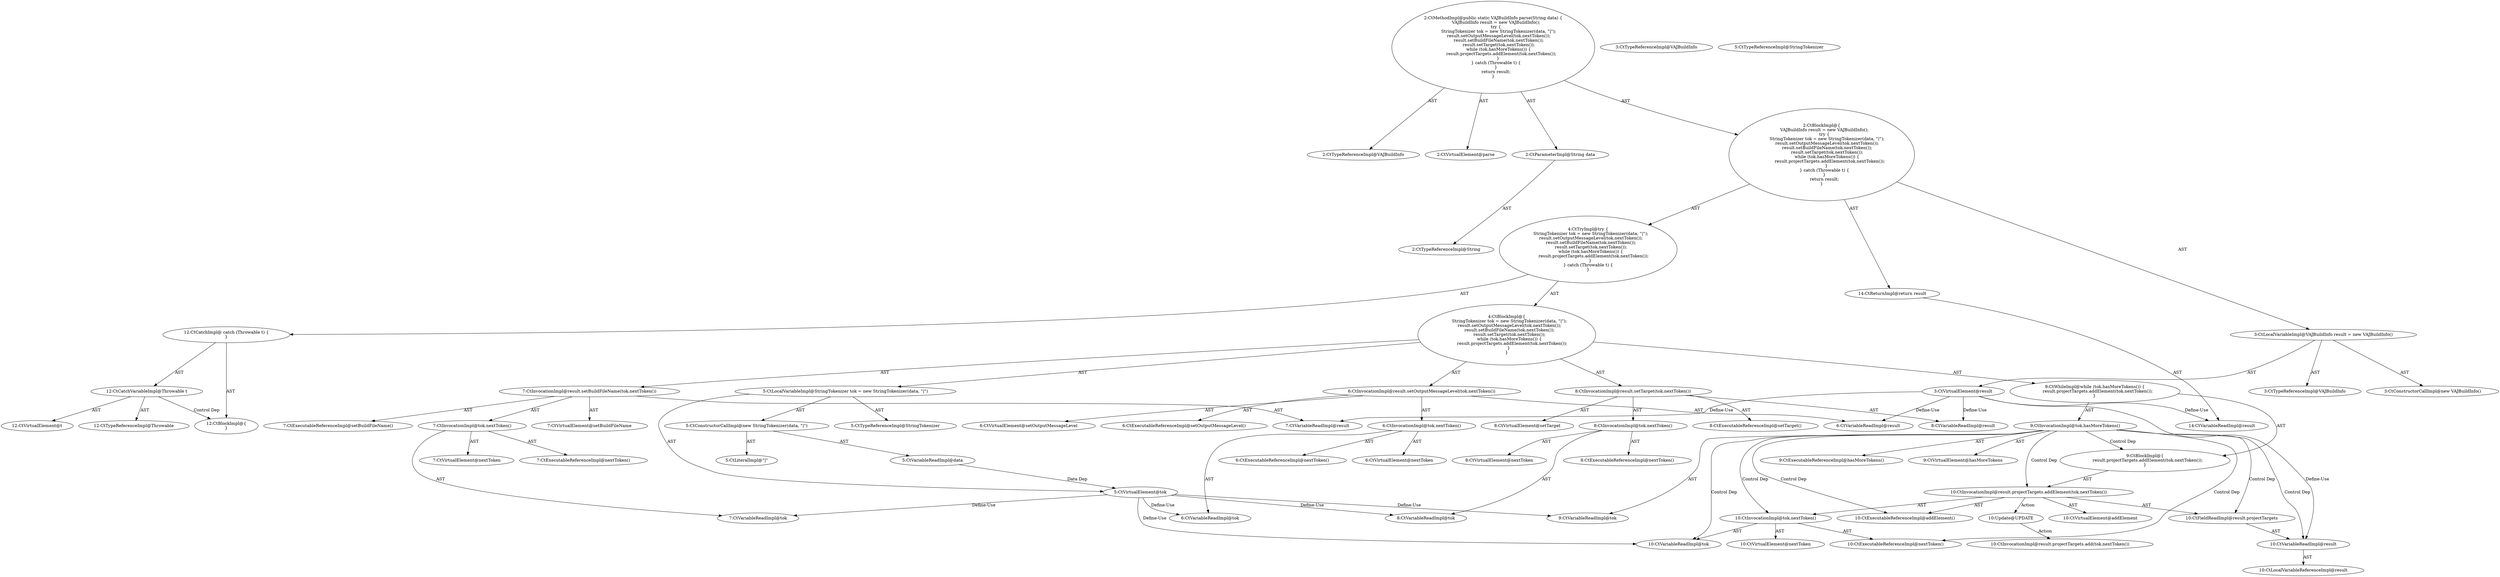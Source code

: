 digraph "parse#?,String" {
0 [label="2:CtTypeReferenceImpl@VAJBuildInfo" shape=ellipse]
1 [label="2:CtVirtualElement@parse" shape=ellipse]
2 [label="2:CtParameterImpl@String data" shape=ellipse]
3 [label="2:CtTypeReferenceImpl@String" shape=ellipse]
4 [label="3:CtTypeReferenceImpl@VAJBuildInfo" shape=ellipse]
5 [label="3:CtTypeReferenceImpl@VAJBuildInfo" shape=ellipse]
6 [label="3:CtConstructorCallImpl@new VAJBuildInfo()" shape=ellipse]
7 [label="3:CtVirtualElement@result" shape=ellipse]
8 [label="3:CtLocalVariableImpl@VAJBuildInfo result = new VAJBuildInfo()" shape=ellipse]
9 [label="5:CtTypeReferenceImpl@StringTokenizer" shape=ellipse]
10 [label="5:CtTypeReferenceImpl@StringTokenizer" shape=ellipse]
11 [label="5:CtVariableReadImpl@data" shape=ellipse]
12 [label="5:CtLiteralImpl@\"|\"" shape=ellipse]
13 [label="5:CtConstructorCallImpl@new StringTokenizer(data, \"|\")" shape=ellipse]
14 [label="5:CtVirtualElement@tok" shape=ellipse]
15 [label="5:CtLocalVariableImpl@StringTokenizer tok = new StringTokenizer(data, \"|\")" shape=ellipse]
16 [label="6:CtExecutableReferenceImpl@setOutputMessageLevel()" shape=ellipse]
17 [label="6:CtVirtualElement@setOutputMessageLevel" shape=ellipse]
18 [label="6:CtVariableReadImpl@result" shape=ellipse]
19 [label="6:CtExecutableReferenceImpl@nextToken()" shape=ellipse]
20 [label="6:CtVirtualElement@nextToken" shape=ellipse]
21 [label="6:CtVariableReadImpl@tok" shape=ellipse]
22 [label="6:CtInvocationImpl@tok.nextToken()" shape=ellipse]
23 [label="6:CtInvocationImpl@result.setOutputMessageLevel(tok.nextToken())" shape=ellipse]
24 [label="7:CtExecutableReferenceImpl@setBuildFileName()" shape=ellipse]
25 [label="7:CtVirtualElement@setBuildFileName" shape=ellipse]
26 [label="7:CtVariableReadImpl@result" shape=ellipse]
27 [label="7:CtExecutableReferenceImpl@nextToken()" shape=ellipse]
28 [label="7:CtVirtualElement@nextToken" shape=ellipse]
29 [label="7:CtVariableReadImpl@tok" shape=ellipse]
30 [label="7:CtInvocationImpl@tok.nextToken()" shape=ellipse]
31 [label="7:CtInvocationImpl@result.setBuildFileName(tok.nextToken())" shape=ellipse]
32 [label="8:CtExecutableReferenceImpl@setTarget()" shape=ellipse]
33 [label="8:CtVirtualElement@setTarget" shape=ellipse]
34 [label="8:CtVariableReadImpl@result" shape=ellipse]
35 [label="8:CtExecutableReferenceImpl@nextToken()" shape=ellipse]
36 [label="8:CtVirtualElement@nextToken" shape=ellipse]
37 [label="8:CtVariableReadImpl@tok" shape=ellipse]
38 [label="8:CtInvocationImpl@tok.nextToken()" shape=ellipse]
39 [label="8:CtInvocationImpl@result.setTarget(tok.nextToken())" shape=ellipse]
40 [label="9:CtExecutableReferenceImpl@hasMoreTokens()" shape=ellipse]
41 [label="9:CtVirtualElement@hasMoreTokens" shape=ellipse]
42 [label="9:CtVariableReadImpl@tok" shape=ellipse]
43 [label="9:CtInvocationImpl@tok.hasMoreTokens()" shape=ellipse]
44 [label="10:CtExecutableReferenceImpl@addElement()" shape=ellipse]
45 [label="10:CtVirtualElement@addElement" shape=ellipse]
46 [label="10:CtVariableReadImpl@result" shape=ellipse]
47 [label="10:CtLocalVariableReferenceImpl@result" shape=ellipse]
48 [label="10:CtFieldReadImpl@result.projectTargets" shape=ellipse]
49 [label="10:CtExecutableReferenceImpl@nextToken()" shape=ellipse]
50 [label="10:CtVirtualElement@nextToken" shape=ellipse]
51 [label="10:CtVariableReadImpl@tok" shape=ellipse]
52 [label="10:CtInvocationImpl@tok.nextToken()" shape=ellipse]
53 [label="10:CtInvocationImpl@result.projectTargets.addElement(tok.nextToken())" shape=ellipse]
54 [label="9:CtBlockImpl@\{
    result.projectTargets.addElement(tok.nextToken());
\}" shape=ellipse]
55 [label="9:CtWhileImpl@while (tok.hasMoreTokens()) \{
    result.projectTargets.addElement(tok.nextToken());
\} " shape=ellipse]
56 [label="4:CtBlockImpl@\{
    StringTokenizer tok = new StringTokenizer(data, \"|\");
    result.setOutputMessageLevel(tok.nextToken());
    result.setBuildFileName(tok.nextToken());
    result.setTarget(tok.nextToken());
    while (tok.hasMoreTokens()) \{
        result.projectTargets.addElement(tok.nextToken());
    \} 
\}" shape=ellipse]
57 [label="12:CtVirtualElement@t" shape=ellipse]
58 [label="12:CtTypeReferenceImpl@Throwable" shape=ellipse]
59 [label="12:CtCatchVariableImpl@Throwable t" shape=ellipse]
60 [label="12:CtBlockImpl@\{
\}" shape=ellipse]
61 [label="12:CtCatchImpl@ catch (Throwable t) \{
\}" shape=ellipse]
62 [label="4:CtTryImpl@try \{
    StringTokenizer tok = new StringTokenizer(data, \"|\");
    result.setOutputMessageLevel(tok.nextToken());
    result.setBuildFileName(tok.nextToken());
    result.setTarget(tok.nextToken());
    while (tok.hasMoreTokens()) \{
        result.projectTargets.addElement(tok.nextToken());
    \} 
\} catch (Throwable t) \{
\}" shape=ellipse]
63 [label="14:CtVariableReadImpl@result" shape=ellipse]
64 [label="14:CtReturnImpl@return result" shape=ellipse]
65 [label="2:CtBlockImpl@\{
    VAJBuildInfo result = new VAJBuildInfo();
    try \{
        StringTokenizer tok = new StringTokenizer(data, \"|\");
        result.setOutputMessageLevel(tok.nextToken());
        result.setBuildFileName(tok.nextToken());
        result.setTarget(tok.nextToken());
        while (tok.hasMoreTokens()) \{
            result.projectTargets.addElement(tok.nextToken());
        \} 
    \} catch (Throwable t) \{
    \}
    return result;
\}" shape=ellipse]
66 [label="2:CtMethodImpl@public static VAJBuildInfo parse(String data) \{
    VAJBuildInfo result = new VAJBuildInfo();
    try \{
        StringTokenizer tok = new StringTokenizer(data, \"|\");
        result.setOutputMessageLevel(tok.nextToken());
        result.setBuildFileName(tok.nextToken());
        result.setTarget(tok.nextToken());
        while (tok.hasMoreTokens()) \{
            result.projectTargets.addElement(tok.nextToken());
        \} 
    \} catch (Throwable t) \{
    \}
    return result;
\}" shape=ellipse]
67 [label="10:Update@UPDATE" shape=ellipse]
68 [label="10:CtInvocationImpl@result.projectTargets.add(tok.nextToken())" shape=ellipse]
2 -> 3 [label="AST"];
7 -> 18 [label="Define-Use"];
7 -> 26 [label="Define-Use"];
7 -> 34 [label="Define-Use"];
7 -> 46 [label="Define-Use"];
7 -> 63 [label="Define-Use"];
8 -> 7 [label="AST"];
8 -> 4 [label="AST"];
8 -> 6 [label="AST"];
11 -> 14 [label="Data Dep"];
13 -> 11 [label="AST"];
13 -> 12 [label="AST"];
14 -> 21 [label="Define-Use"];
14 -> 29 [label="Define-Use"];
14 -> 37 [label="Define-Use"];
14 -> 42 [label="Define-Use"];
14 -> 51 [label="Define-Use"];
15 -> 14 [label="AST"];
15 -> 9 [label="AST"];
15 -> 13 [label="AST"];
22 -> 20 [label="AST"];
22 -> 21 [label="AST"];
22 -> 19 [label="AST"];
23 -> 17 [label="AST"];
23 -> 18 [label="AST"];
23 -> 16 [label="AST"];
23 -> 22 [label="AST"];
30 -> 28 [label="AST"];
30 -> 29 [label="AST"];
30 -> 27 [label="AST"];
31 -> 25 [label="AST"];
31 -> 26 [label="AST"];
31 -> 24 [label="AST"];
31 -> 30 [label="AST"];
38 -> 36 [label="AST"];
38 -> 37 [label="AST"];
38 -> 35 [label="AST"];
39 -> 33 [label="AST"];
39 -> 34 [label="AST"];
39 -> 32 [label="AST"];
39 -> 38 [label="AST"];
43 -> 41 [label="AST"];
43 -> 42 [label="AST"];
43 -> 40 [label="AST"];
43 -> 54 [label="Control Dep"];
43 -> 53 [label="Control Dep"];
43 -> 44 [label="Control Dep"];
43 -> 48 [label="Control Dep"];
43 -> 46 [label="Control Dep"];
43 -> 52 [label="Control Dep"];
43 -> 49 [label="Control Dep"];
43 -> 51 [label="Control Dep"];
46 -> 47 [label="AST"];
48 -> 46 [label="AST"];
52 -> 50 [label="AST"];
52 -> 51 [label="AST"];
52 -> 49 [label="AST"];
53 -> 45 [label="AST"];
53 -> 48 [label="AST"];
53 -> 44 [label="AST"];
53 -> 52 [label="AST"];
53 -> 67 [label="Action"];
54 -> 53 [label="AST"];
55 -> 43 [label="AST"];
55 -> 54 [label="AST"];
56 -> 15 [label="AST"];
56 -> 23 [label="AST"];
56 -> 31 [label="AST"];
56 -> 39 [label="AST"];
56 -> 55 [label="AST"];
59 -> 57 [label="AST"];
59 -> 58 [label="AST"];
59 -> 60 [label="Control Dep"];
61 -> 59 [label="AST"];
61 -> 60 [label="AST"];
62 -> 56 [label="AST"];
62 -> 61 [label="AST"];
64 -> 63 [label="AST"];
65 -> 8 [label="AST"];
65 -> 62 [label="AST"];
65 -> 64 [label="AST"];
66 -> 1 [label="AST"];
66 -> 0 [label="AST"];
66 -> 2 [label="AST"];
66 -> 65 [label="AST"];
67 -> 68 [label="Action"];
}